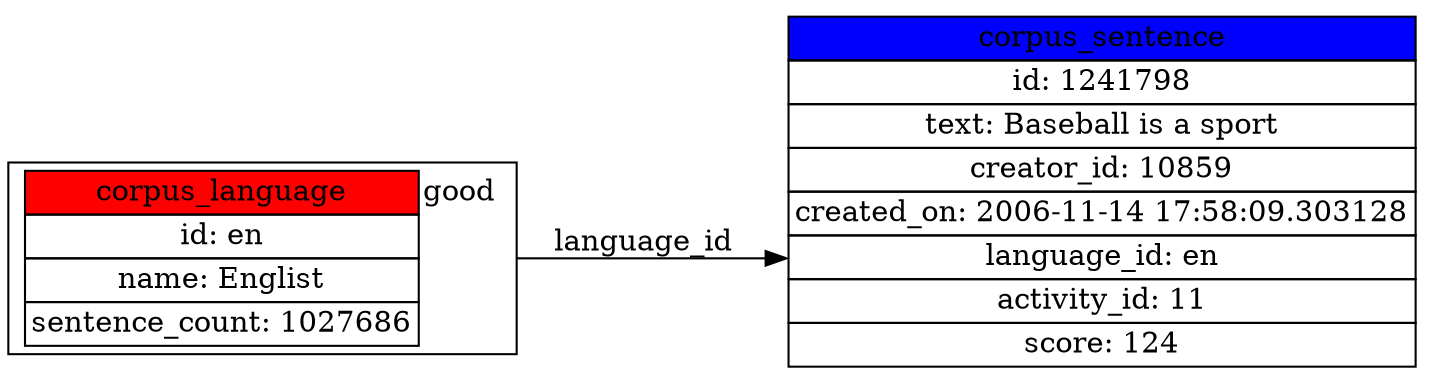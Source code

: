 digraph G
{
    rankdir = LR;
    node1
    [
        shape = record 
        label = <<table border="0" cellspacing="0">
                    <tr><td port="port1" border="1" bgcolor="red">corpus_language</td><td>good</td></tr>
                    <tr><td port="port2" border="1">id: en</td></tr>
                    <tr><td port="port3" border="1">name: Englist</td></tr>
                    <tr><td port="port4" border="1">sentence_count: 1027686</td></tr>
                </table>>
    ]
    node2
    [
        shape = none
        label = <<table border="0" cellspacing="0">
                    <tr><td port="port1" border="1" bgcolor="blue">corpus_sentence</td></tr>
                    <tr><td port="port2" border="1">id: 1241798</td></tr>
                    <tr><td port="port3" border="1">text: Baseball is a sport</td></tr>
                    <tr><td port="port4" border="1">creator_id: 10859</td></tr>
                    <tr><td port="port5" border="1">created_on: 2006-11-14 17:58:09.303128</td></tr>
                    <tr><td port="port6" border="1">language_id: en</td></tr>
                    <tr><td port="port7" border="1">activity_id: 11</td></tr>
                    <tr><td port="port8" border="1">score: 124</td></tr>
                </table>>
    ]
    node1:port2 -> node2:port6 [label="language_id"]
}
